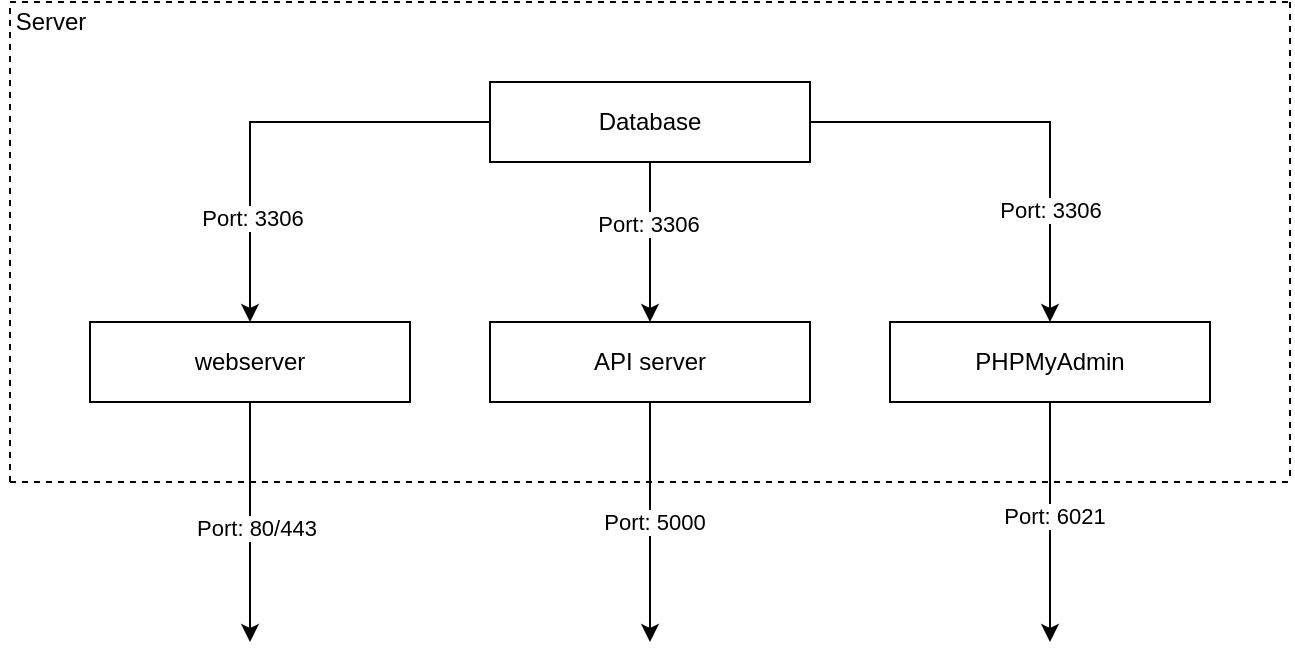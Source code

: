 <mxfile version="14.6.13" type="device"><diagram id="L-PatJFs4NS7CycNwJ39" name="Page-1"><mxGraphModel dx="922" dy="614" grid="1" gridSize="10" guides="1" tooltips="1" connect="1" arrows="1" fold="1" page="1" pageScale="1" pageWidth="827" pageHeight="1169" math="0" shadow="0"><root><mxCell id="0"/><mxCell id="1" parent="0"/><mxCell id="Eax5O-Pw2O2p0r8wK2cG-12" style="edgeStyle=orthogonalEdgeStyle;rounded=0;orthogonalLoop=1;jettySize=auto;html=1;" edge="1" parent="1" source="Eax5O-Pw2O2p0r8wK2cG-2"><mxGeometry relative="1" as="geometry"><mxPoint x="200" y="520" as="targetPoint"/></mxGeometry></mxCell><mxCell id="Eax5O-Pw2O2p0r8wK2cG-15" value="Port: 80/443" style="edgeLabel;html=1;align=center;verticalAlign=middle;resizable=0;points=[];" vertex="1" connectable="0" parent="Eax5O-Pw2O2p0r8wK2cG-12"><mxGeometry x="0.046" y="2" relative="1" as="geometry"><mxPoint as="offset"/></mxGeometry></mxCell><mxCell id="Eax5O-Pw2O2p0r8wK2cG-2" value="webserver" style="rounded=0;whiteSpace=wrap;html=1;" vertex="1" parent="1"><mxGeometry x="120" y="360" width="160" height="40" as="geometry"/></mxCell><mxCell id="Eax5O-Pw2O2p0r8wK2cG-13" style="edgeStyle=orthogonalEdgeStyle;rounded=0;orthogonalLoop=1;jettySize=auto;html=1;" edge="1" parent="1" source="Eax5O-Pw2O2p0r8wK2cG-3"><mxGeometry relative="1" as="geometry"><mxPoint x="400" y="520" as="targetPoint"/></mxGeometry></mxCell><mxCell id="Eax5O-Pw2O2p0r8wK2cG-16" value="Port: 5000" style="edgeLabel;html=1;align=center;verticalAlign=middle;resizable=0;points=[];" vertex="1" connectable="0" parent="Eax5O-Pw2O2p0r8wK2cG-13"><mxGeometry x="0.004" y="1" relative="1" as="geometry"><mxPoint as="offset"/></mxGeometry></mxCell><mxCell id="Eax5O-Pw2O2p0r8wK2cG-3" value="API server" style="rounded=0;whiteSpace=wrap;html=1;" vertex="1" parent="1"><mxGeometry x="320" y="360" width="160" height="40" as="geometry"/></mxCell><mxCell id="Eax5O-Pw2O2p0r8wK2cG-14" style="edgeStyle=orthogonalEdgeStyle;rounded=0;orthogonalLoop=1;jettySize=auto;html=1;" edge="1" parent="1" source="Eax5O-Pw2O2p0r8wK2cG-4"><mxGeometry relative="1" as="geometry"><mxPoint x="600" y="520" as="targetPoint"/></mxGeometry></mxCell><mxCell id="Eax5O-Pw2O2p0r8wK2cG-17" value="Port: 6021" style="edgeLabel;html=1;align=center;verticalAlign=middle;resizable=0;points=[];" vertex="1" connectable="0" parent="Eax5O-Pw2O2p0r8wK2cG-14"><mxGeometry x="-0.058" y="2" relative="1" as="geometry"><mxPoint as="offset"/></mxGeometry></mxCell><mxCell id="Eax5O-Pw2O2p0r8wK2cG-4" value="PHPMyAdmin" style="rounded=0;whiteSpace=wrap;html=1;" vertex="1" parent="1"><mxGeometry x="520" y="360" width="160" height="40" as="geometry"/></mxCell><mxCell id="Eax5O-Pw2O2p0r8wK2cG-6" style="edgeStyle=orthogonalEdgeStyle;rounded=0;orthogonalLoop=1;jettySize=auto;html=1;entryX=0.5;entryY=0;entryDx=0;entryDy=0;" edge="1" parent="1" source="Eax5O-Pw2O2p0r8wK2cG-5" target="Eax5O-Pw2O2p0r8wK2cG-2"><mxGeometry relative="1" as="geometry"/></mxCell><mxCell id="Eax5O-Pw2O2p0r8wK2cG-9" value="Port: 3306" style="edgeLabel;html=1;align=center;verticalAlign=middle;resizable=0;points=[];" vertex="1" connectable="0" parent="Eax5O-Pw2O2p0r8wK2cG-6"><mxGeometry x="0.528" y="1" relative="1" as="geometry"><mxPoint as="offset"/></mxGeometry></mxCell><mxCell id="Eax5O-Pw2O2p0r8wK2cG-7" style="edgeStyle=orthogonalEdgeStyle;rounded=0;orthogonalLoop=1;jettySize=auto;html=1;entryX=0.5;entryY=0;entryDx=0;entryDy=0;" edge="1" parent="1" source="Eax5O-Pw2O2p0r8wK2cG-5" target="Eax5O-Pw2O2p0r8wK2cG-3"><mxGeometry relative="1" as="geometry"/></mxCell><mxCell id="Eax5O-Pw2O2p0r8wK2cG-10" value="Port: 3306" style="edgeLabel;html=1;align=center;verticalAlign=middle;resizable=0;points=[];" vertex="1" connectable="0" parent="Eax5O-Pw2O2p0r8wK2cG-7"><mxGeometry x="-0.227" y="-1" relative="1" as="geometry"><mxPoint as="offset"/></mxGeometry></mxCell><mxCell id="Eax5O-Pw2O2p0r8wK2cG-8" style="edgeStyle=orthogonalEdgeStyle;rounded=0;orthogonalLoop=1;jettySize=auto;html=1;entryX=0.5;entryY=0;entryDx=0;entryDy=0;" edge="1" parent="1" source="Eax5O-Pw2O2p0r8wK2cG-5" target="Eax5O-Pw2O2p0r8wK2cG-4"><mxGeometry relative="1" as="geometry"/></mxCell><mxCell id="Eax5O-Pw2O2p0r8wK2cG-11" value="Port: 3306" style="edgeLabel;html=1;align=center;verticalAlign=middle;resizable=0;points=[];" vertex="1" connectable="0" parent="Eax5O-Pw2O2p0r8wK2cG-8"><mxGeometry x="0.493" relative="1" as="geometry"><mxPoint as="offset"/></mxGeometry></mxCell><mxCell id="Eax5O-Pw2O2p0r8wK2cG-5" value="Database" style="rounded=0;whiteSpace=wrap;html=1;" vertex="1" parent="1"><mxGeometry x="320" y="240" width="160" height="40" as="geometry"/></mxCell><mxCell id="Eax5O-Pw2O2p0r8wK2cG-18" value="" style="endArrow=none;dashed=1;html=1;" edge="1" parent="1"><mxGeometry width="50" height="50" relative="1" as="geometry"><mxPoint x="80" y="440" as="sourcePoint"/><mxPoint x="720" y="440" as="targetPoint"/></mxGeometry></mxCell><mxCell id="Eax5O-Pw2O2p0r8wK2cG-19" value="" style="endArrow=none;dashed=1;html=1;" edge="1" parent="1"><mxGeometry width="50" height="50" relative="1" as="geometry"><mxPoint x="80" y="200" as="sourcePoint"/><mxPoint x="720" y="200" as="targetPoint"/></mxGeometry></mxCell><mxCell id="Eax5O-Pw2O2p0r8wK2cG-20" value="" style="endArrow=none;dashed=1;html=1;" edge="1" parent="1"><mxGeometry width="50" height="50" relative="1" as="geometry"><mxPoint x="720" y="200" as="sourcePoint"/><mxPoint x="720" y="440" as="targetPoint"/></mxGeometry></mxCell><mxCell id="Eax5O-Pw2O2p0r8wK2cG-21" value="" style="endArrow=none;dashed=1;html=1;" edge="1" parent="1"><mxGeometry width="50" height="50" relative="1" as="geometry"><mxPoint x="80" y="440" as="sourcePoint"/><mxPoint x="80" y="200" as="targetPoint"/></mxGeometry></mxCell><mxCell id="Eax5O-Pw2O2p0r8wK2cG-22" value="Server" style="text;html=1;align=center;verticalAlign=middle;resizable=0;points=[];autosize=1;strokeColor=none;" vertex="1" parent="1"><mxGeometry x="75" y="200" width="50" height="20" as="geometry"/></mxCell></root></mxGraphModel></diagram></mxfile>